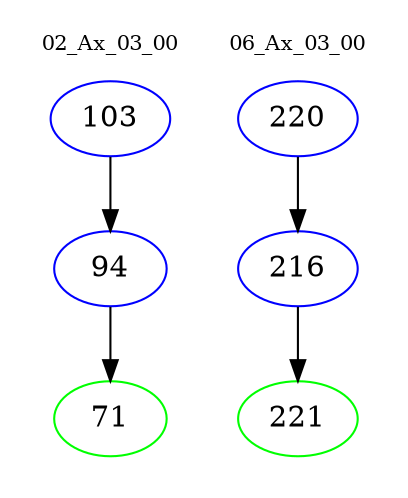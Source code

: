 digraph{
subgraph cluster_0 {
color = white
label = "02_Ax_03_00";
fontsize=10;
T0_103 [label="103", color="blue"]
T0_103 -> T0_94 [color="black"]
T0_94 [label="94", color="blue"]
T0_94 -> T0_71 [color="black"]
T0_71 [label="71", color="green"]
}
subgraph cluster_1 {
color = white
label = "06_Ax_03_00";
fontsize=10;
T1_220 [label="220", color="blue"]
T1_220 -> T1_216 [color="black"]
T1_216 [label="216", color="blue"]
T1_216 -> T1_221 [color="black"]
T1_221 [label="221", color="green"]
}
}
